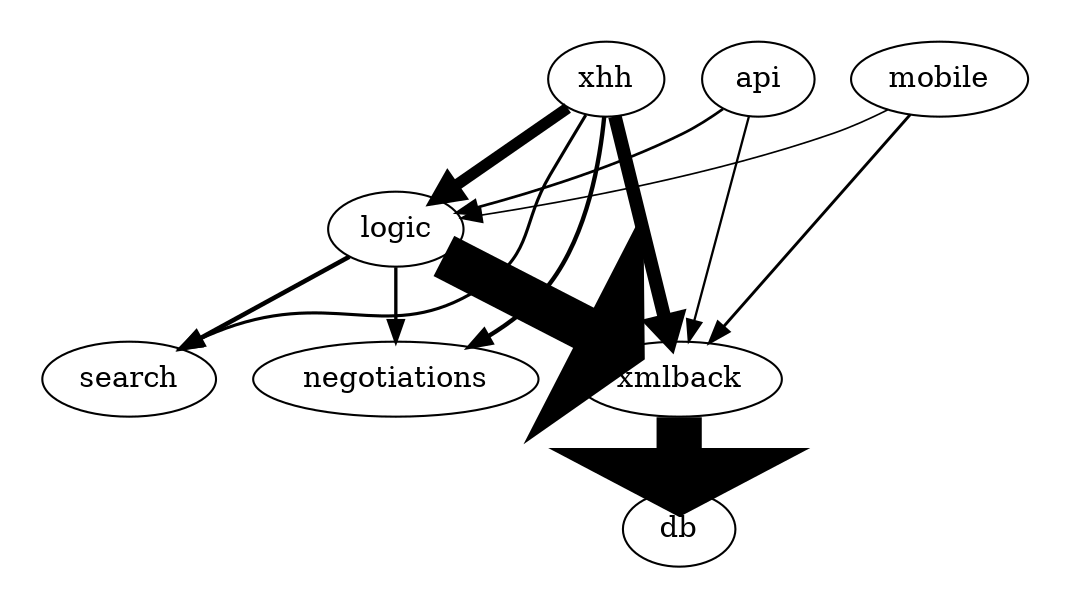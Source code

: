 digraph {
  subgraph cluster_frontik {
    xhh; api; mobile;
    style="invis";
  }
  subgraph cluster_logic {
    logic;
    style="invis";
  }
  subgraph cluster_backend {
    xmlback; search; negotiations;
    style="invis";
  }
  subgraph cluster_db {
    db;
    style="invis";
  }
  xmlback -> db [weight="31043247", penwidth=21.7];
  logic -> xmlback [weight="31043247", penwidth=21.7];
  xhh -> xmlback [weight="18604127", penwidth=6.5];
  xhh -> logic [weight="7390002", penwidth=5.5];
  logic -> search [weight="3112638", penwidth=2.2];
  xhh -> negotiations [weight="2982028", penwidth=2.1];
  logic -> negotiations [weight="2330780", penwidth=1.6];
  xhh -> search [weight="2106491", penwidth=1.5];
  mobile -> xmlback [weight="1990038", penwidth=1.4];
  api -> logic [weight="1877244", penwidth=1.3];
  api -> xmlback [weight="1574582", penwidth=1.1];
  mobile -> logic [weight="1112142", penwidth=0.8];
}
